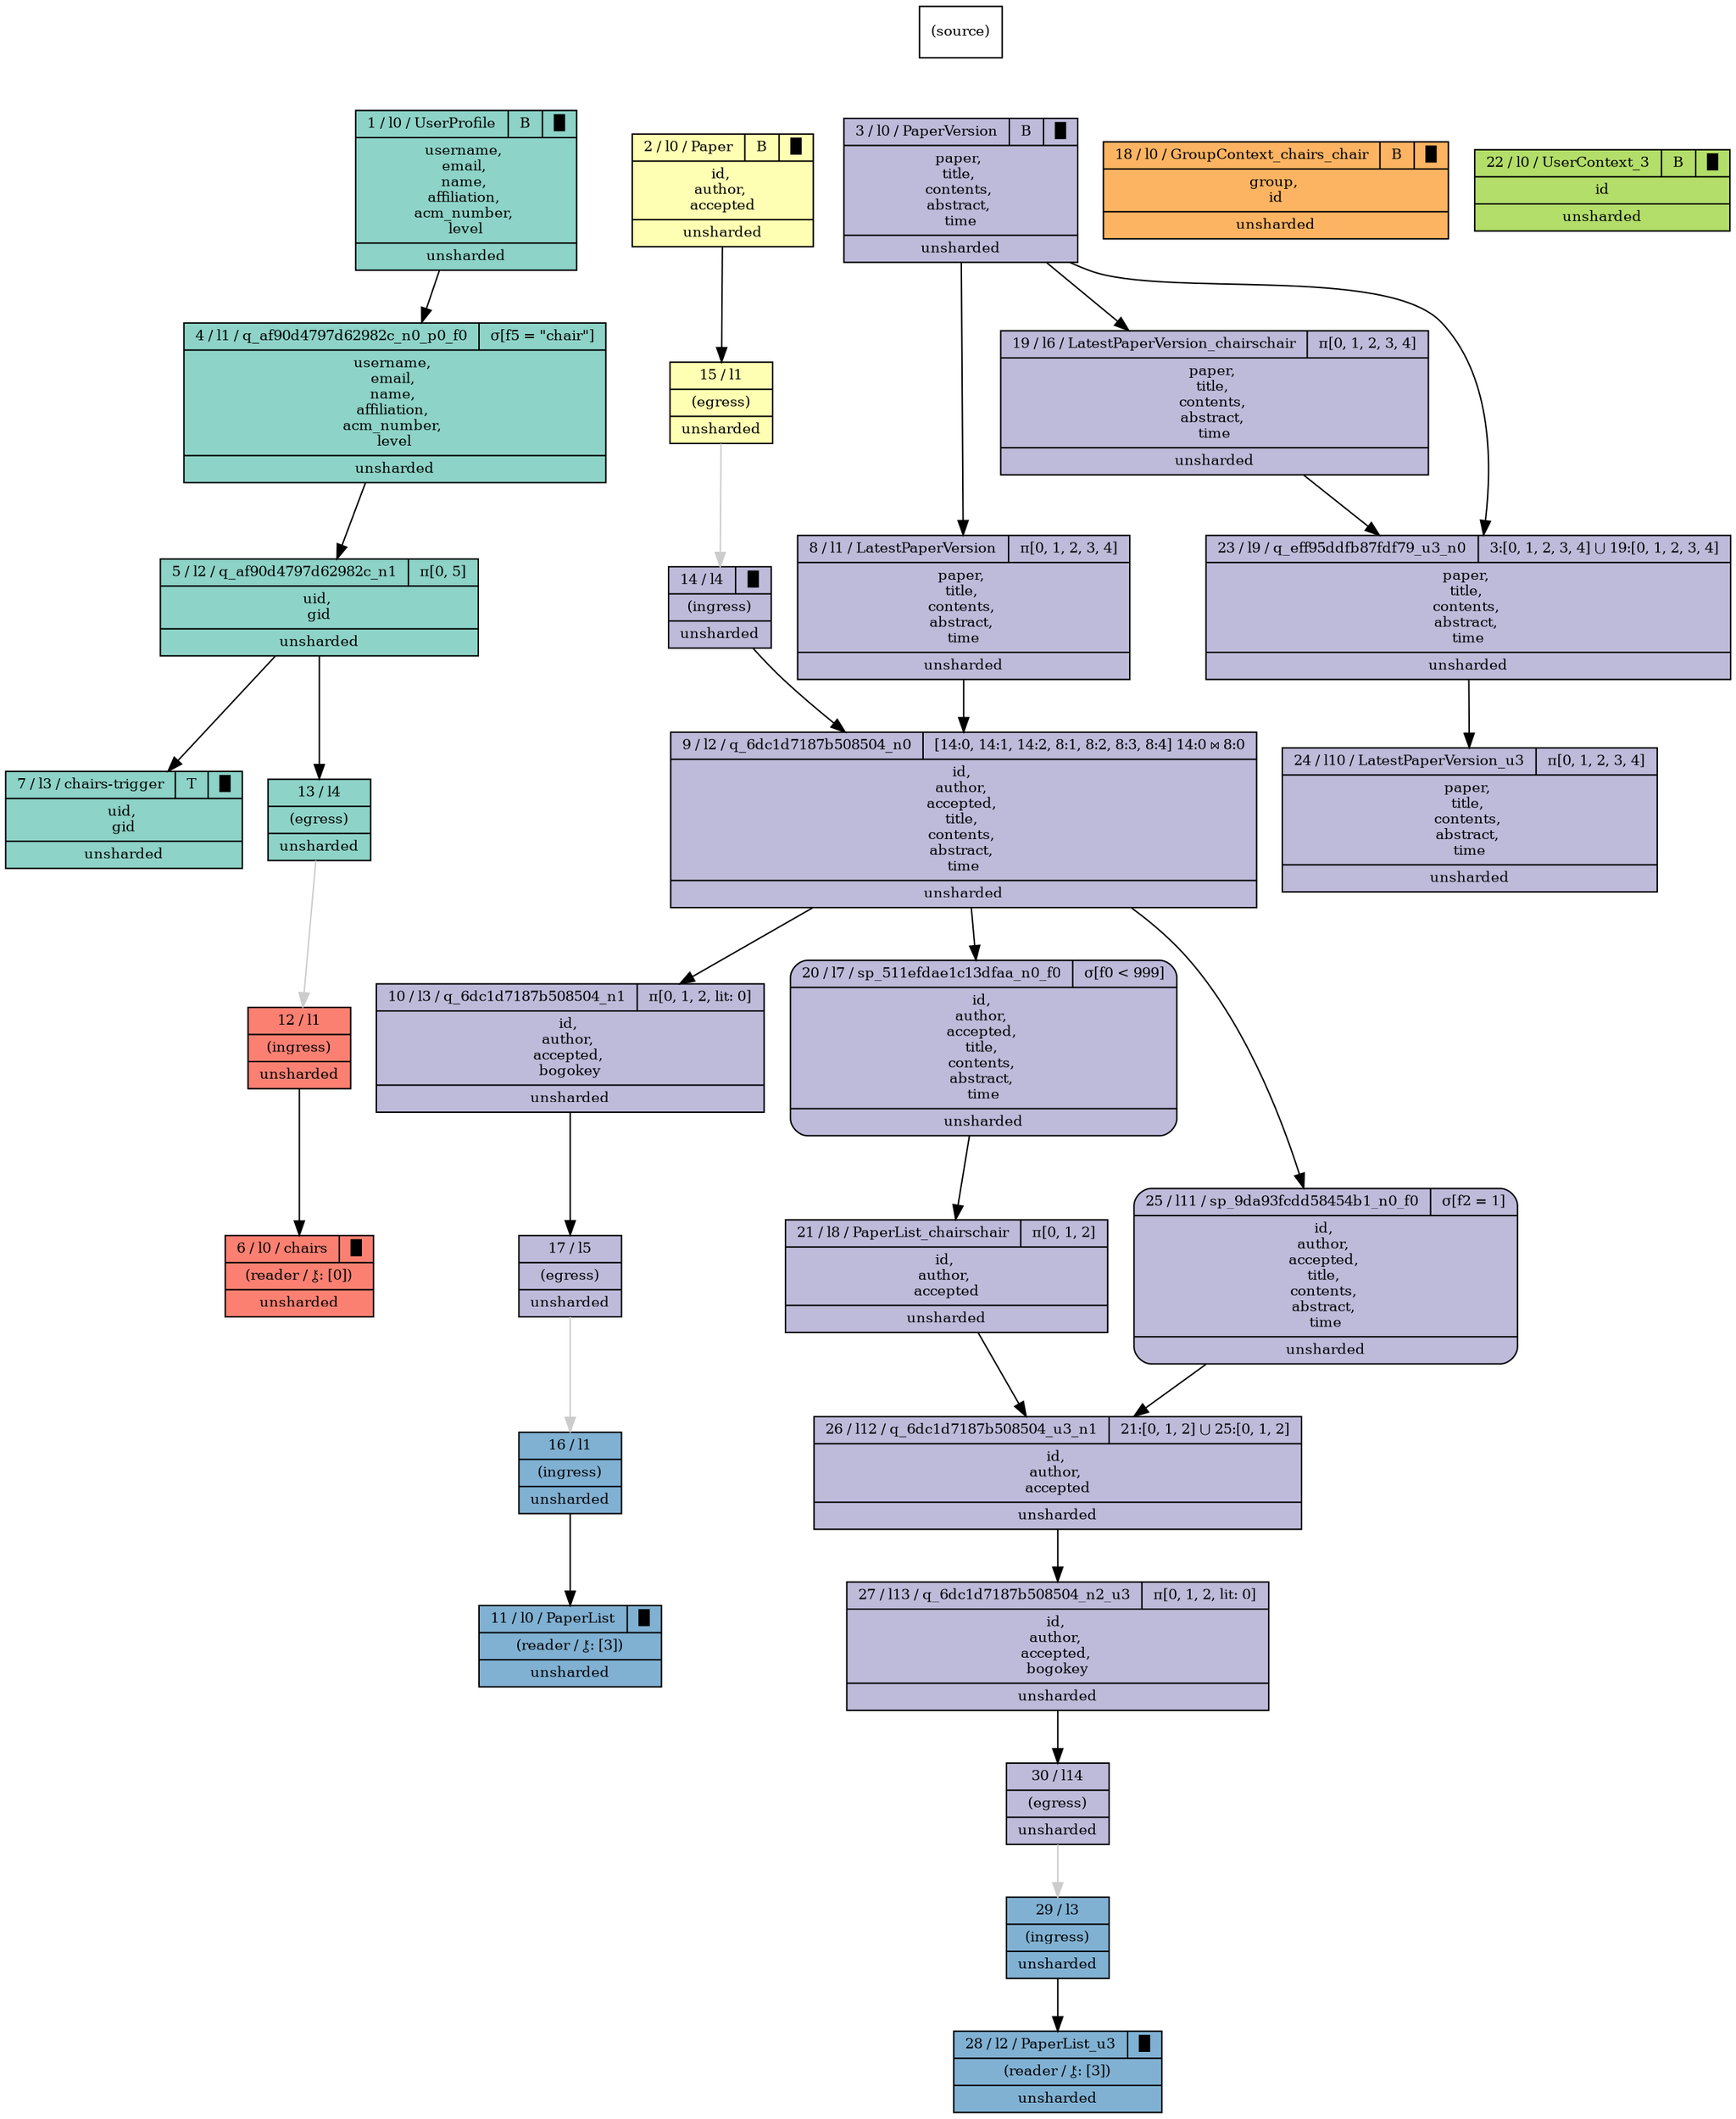 digraph {{
    node [shape=record, fontsize=10]
    n0 [style="filled", fillcolor=white, label="(source)"]
    n1 [style="filled", fillcolor="/set312/1", label="{ { 1 / l0 / UserProfile | B | █ } | username, \nemail, \nname, \naffiliation, \nacm_number, \nlevel | unsharded }"]
    n2 [style="filled", fillcolor="/set312/2", label="{ { 2 / l0 / Paper | B | █ } | id, \nauthor, \naccepted | unsharded }"]
    n3 [style="filled", fillcolor="/set312/3", label="{ { 3 / l0 / PaperVersion | B | █ } | paper, \ntitle, \ncontents, \nabstract, \ntime | unsharded }"]
    n4 [style="filled", fillcolor="/set312/1", label="{{ 4 / l1 / q_af90d4797d62982c_n0_p0_f0 | σ[f5 = \"chair\"]  } | username, \nemail, \nname, \naffiliation, \nacm_number, \nlevel | unsharded }"]
    n5 [style="filled", fillcolor="/set312/1", label="{{ 5 / l2 / q_af90d4797d62982c_n1 | π[0, 5]  } | uid, \ngid | unsharded }"]
    n6 [style="filled", fillcolor="/set312/4", label="{ { 6 / l0 / chairs | █ } | (reader / ⚷: [0]) | unsharded }"]
    n7 [style="filled", fillcolor="/set312/1", label="{{ 7 / l3 / chairs-trigger | T | █ } | uid, \ngid | unsharded }"]
    n8 [style="filled", fillcolor="/set312/3", label="{{ 8 / l1 / LatestPaperVersion | π[0, 1, 2, 3, 4]  } | paper, \ntitle, \ncontents, \nabstract, \ntime | unsharded }"]
    n9 [style="filled", fillcolor="/set312/3", label="{{ 9 / l2 / q_6dc1d7187b508504_n0 | [14:0, 14:1, 14:2, 8:1, 8:2, 8:3, 8:4] 14:0 ⋈ 8:0  } | id, \nauthor, \naccepted, \ntitle, \ncontents, \nabstract, \ntime | unsharded }"]
    n10 [style="filled", fillcolor="/set312/3", label="{{ 10 / l3 / q_6dc1d7187b508504_n1 | π[0, 1, 2, lit: 0]  } | id, \nauthor, \naccepted, \nbogokey | unsharded }"]
    n11 [style="filled", fillcolor="/set312/5", label="{ { 11 / l0 / PaperList | █ } | (reader / ⚷: [3]) | unsharded }"]
    n12 [style="filled", fillcolor="/set312/4", label="{ { 12 / l1  } | (ingress) | unsharded }"]
    n13 [style="filled", fillcolor="/set312/1", label="{ 13 / l4 | (egress) | unsharded }"]
    n14 [style="filled", fillcolor="/set312/3", label="{ { 14 / l4 | █ } | (ingress) | unsharded }"]
    n15 [style="filled", fillcolor="/set312/2", label="{ 15 / l1 | (egress) | unsharded }"]
    n16 [style="filled", fillcolor="/set312/5", label="{ { 16 / l1  } | (ingress) | unsharded }"]
    n17 [style="filled", fillcolor="/set312/3", label="{ 17 / l5 | (egress) | unsharded }"]
    n18 [style="filled", fillcolor="/set312/6", label="{ { 18 / l0 / GroupContext_chairs_chair | B | █ } | group, \nid | unsharded }"]
    n19 [style="filled", fillcolor="/set312/3", label="{{ 19 / l6 / LatestPaperVersion_chairschair | π[0, 1, 2, 3, 4]  } | paper, \ntitle, \ncontents, \nabstract, \ntime | unsharded }"]
    n20 [style="filled,rounded", fillcolor="/set312/3", label="{{ 20 / l7 / sp_511efdae1c13dfaa_n0_f0 | σ[f0 \< 999]  } | id, \nauthor, \naccepted, \ntitle, \ncontents, \nabstract, \ntime | unsharded }"]
    n21 [style="filled", fillcolor="/set312/3", label="{{ 21 / l8 / PaperList_chairschair | π[0, 1, 2]  } | id, \nauthor, \naccepted | unsharded }"]
    n22 [style="filled", fillcolor="/set312/7", label="{ { 22 / l0 / UserContext_3 | B | █ } | id | unsharded }"]
    n23 [style="filled", fillcolor="/set312/3", label="{{ 23 / l9 / q_eff95ddfb87fdf79_u3_n0 | 3:[0, 1, 2, 3, 4] ⋃ 19:[0, 1, 2, 3, 4]  } | paper, \ntitle, \ncontents, \nabstract, \ntime | unsharded }"]
    n24 [style="filled", fillcolor="/set312/3", label="{{ 24 / l10 / LatestPaperVersion_u3 | π[0, 1, 2, 3, 4]  } | paper, \ntitle, \ncontents, \nabstract, \ntime | unsharded }"]
    n25 [style="filled,rounded", fillcolor="/set312/3", label="{{ 25 / l11 / sp_9da93fcdd58454b1_n0_f0 | σ[f2 = 1]  } | id, \nauthor, \naccepted, \ntitle, \ncontents, \nabstract, \ntime | unsharded }"]
    n26 [style="filled", fillcolor="/set312/3", label="{{ 26 / l12 / q_6dc1d7187b508504_u3_n1 | 21:[0, 1, 2] ⋃ 25:[0, 1, 2]  } | id, \nauthor, \naccepted | unsharded }"]
    n27 [style="filled", fillcolor="/set312/3", label="{{ 27 / l13 / q_6dc1d7187b508504_n2_u3 | π[0, 1, 2, lit: 0]  } | id, \nauthor, \naccepted, \nbogokey | unsharded }"]
    n28 [style="filled", fillcolor="/set312/5", label="{ { 28 / l2 / PaperList_u3 | █ } | (reader / ⚷: [3]) | unsharded }"]
    n29 [style="filled", fillcolor="/set312/5", label="{ { 29 / l3  } | (ingress) | unsharded }"]
    n30 [style="filled", fillcolor="/set312/3", label="{ 30 / l14 | (egress) | unsharded }"]
    n0 -> n1 [ style=invis ]
    n0 -> n2 [ style=invis ]
    n0 -> n3 [ style=invis ]
    n1 -> n4 [  ]
    n4 -> n5 [  ]
    n5 -> n13 [  ]
    n5 -> n7 [  ]
    n3 -> n8 [  ]
    n2 -> n15 [  ]
    n8 -> n9 [  ]
    n9 -> n10 [  ]
    n10 -> n17 [  ]
    n12 -> n6 [  ]
    n13 -> n12 [ color="#CCCCCC" ]
    n14 -> n9 [  ]
    n15 -> n14 [ color="#CCCCCC" ]
    n16 -> n11 [  ]
    n17 -> n16 [ color="#CCCCCC" ]
    n0 -> n18 [ style=invis ]
    n3 -> n19 [  ]
    n9 -> n20 [  ]
    n20 -> n21 [  ]
    n0 -> n22 [ style=invis ]
    n3 -> n23 [  ]
    n19 -> n23 [  ]
    n23 -> n24 [  ]
    n9 -> n25 [  ]
    n21 -> n26 [  ]
    n25 -> n26 [  ]
    n26 -> n27 [  ]
    n27 -> n30 [  ]
    n29 -> n28 [  ]
    n30 -> n29 [ color="#CCCCCC" ]
}}